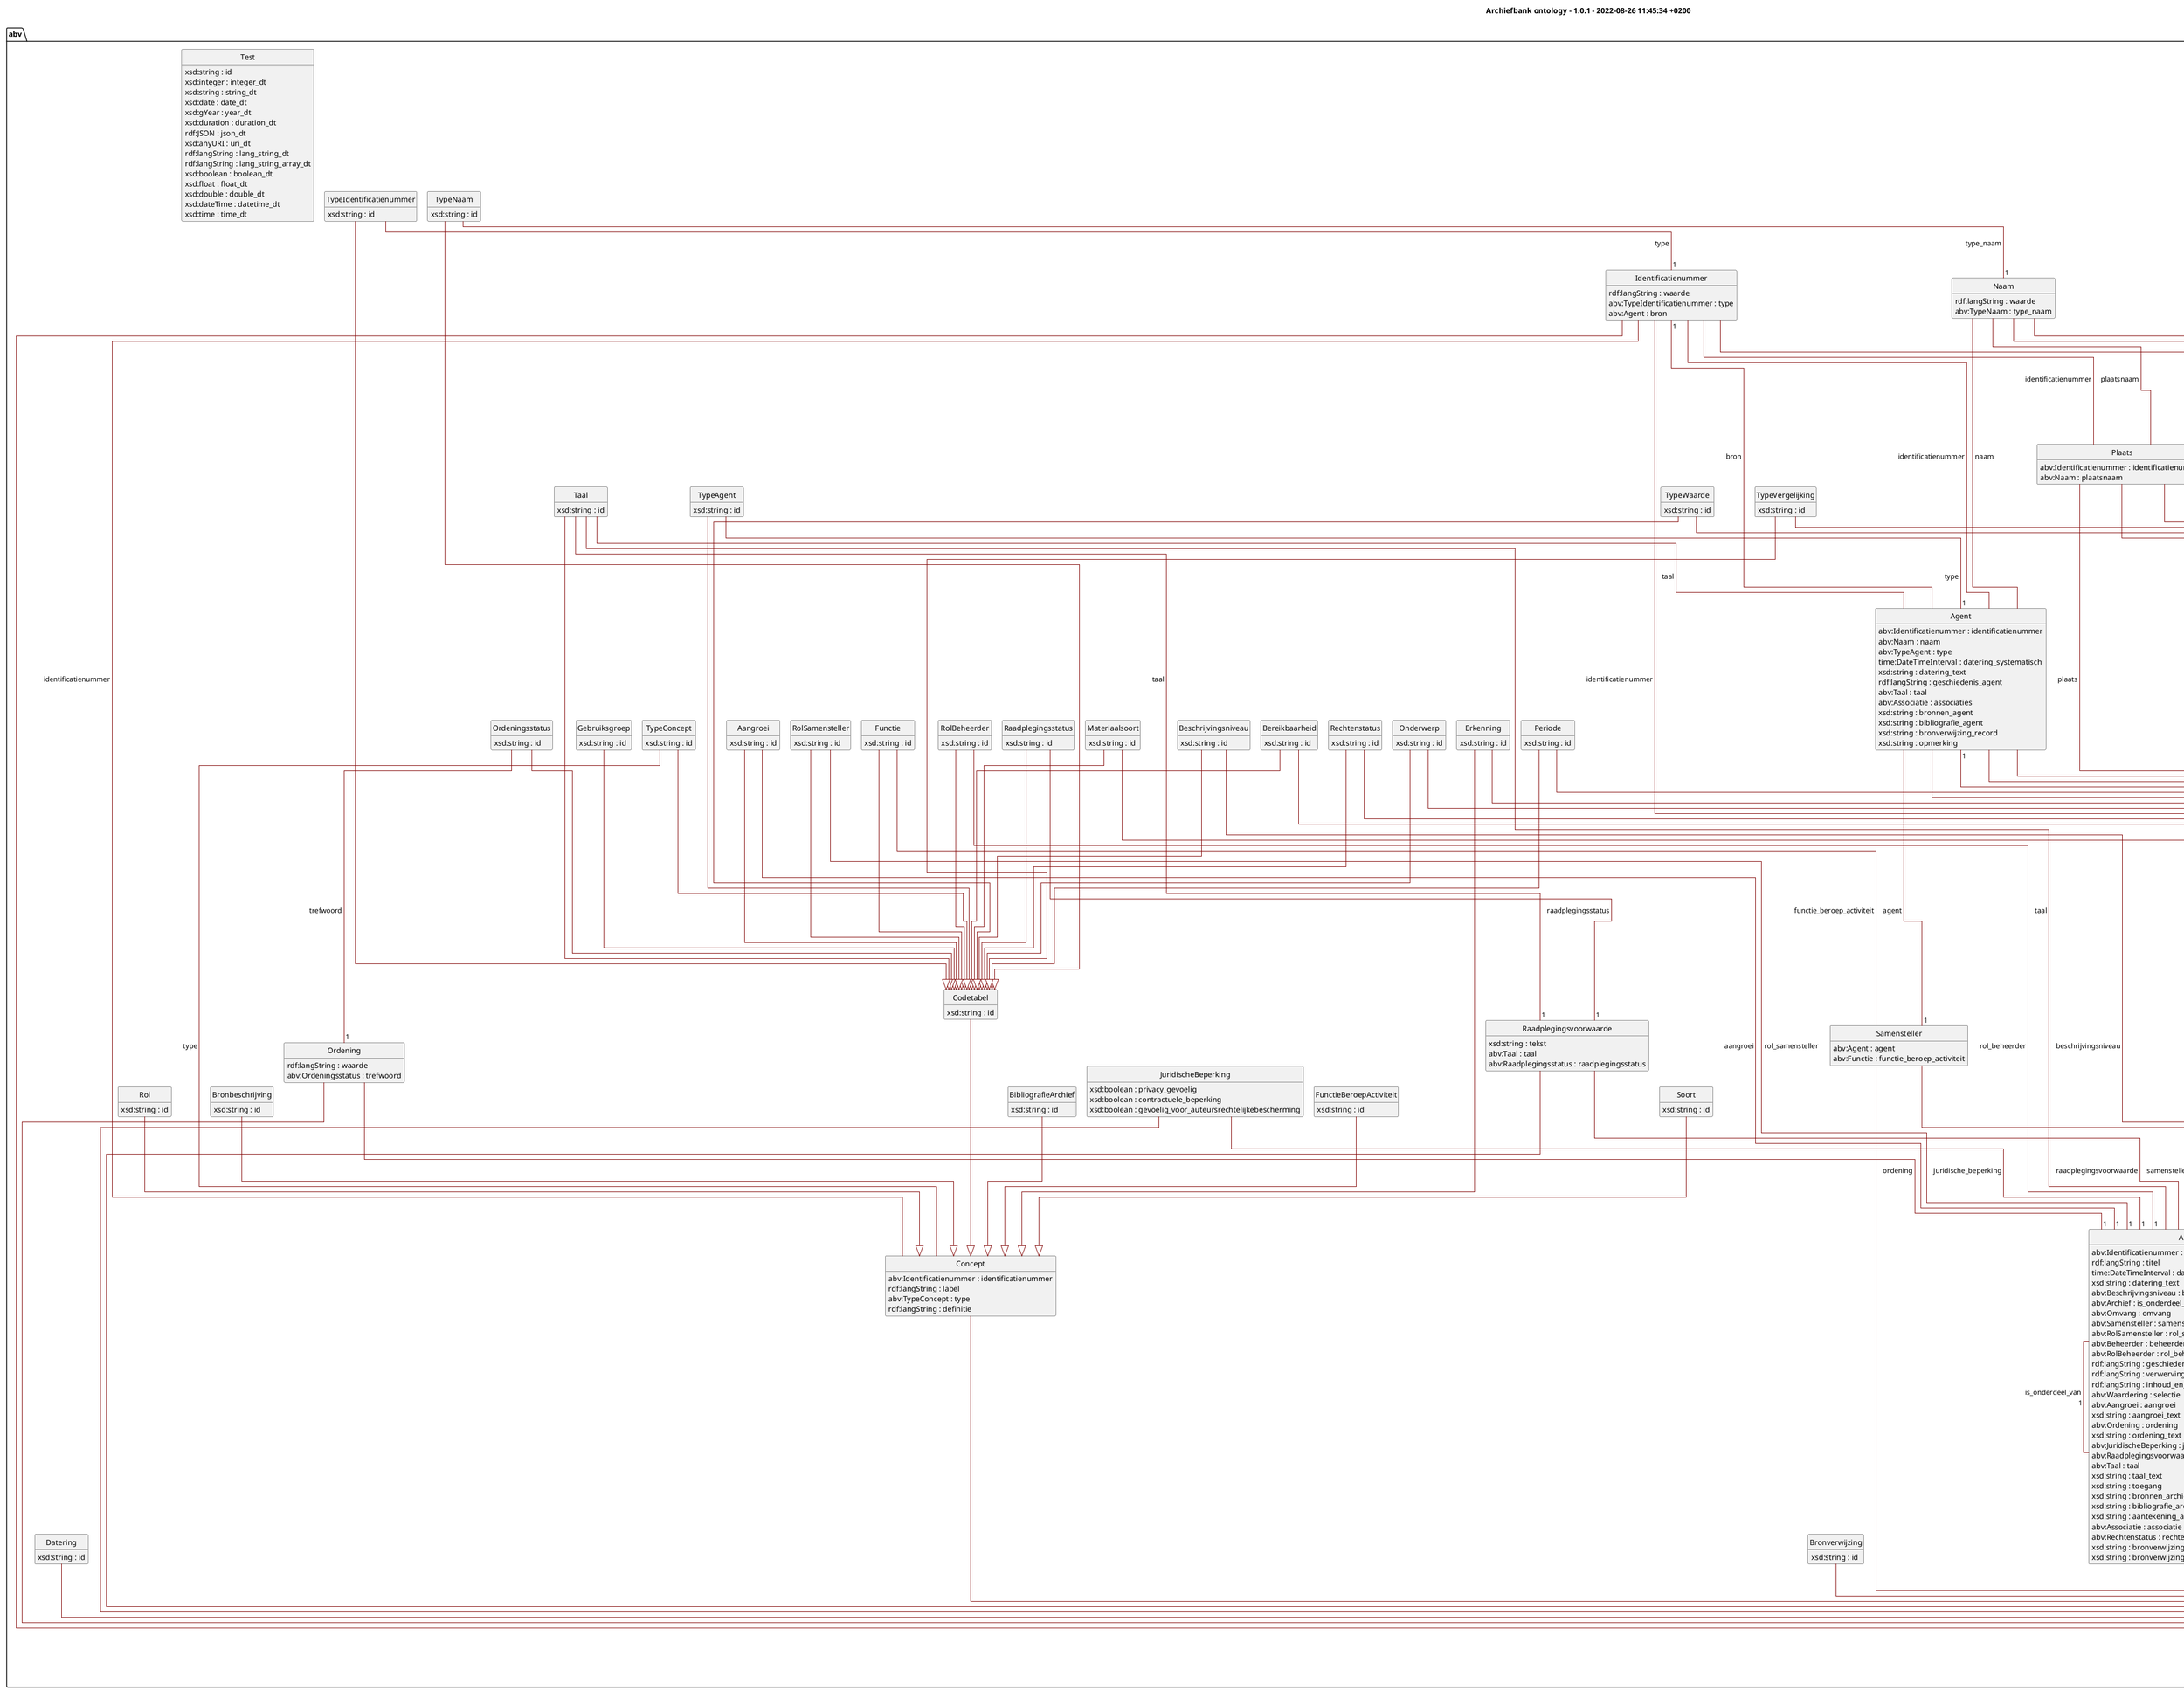 @startuml
!pragma layout elk
skinparam classFontSize 14
!define LIGHTORANGE
skinparam groupInheritance 1
skinparam componentStyle uml2
skinparam wrapMessageWidth 100
skinparam ArrowColor #Maroon

title Archiefbank ontology - 1.0.1 - 2022-08-26 11:45:34 +0200
              
package abv {

class Aangroei{
	{field} xsd:string : id 
}

Aangroei --|> Codetabel

class Adres{
	{field} xsd:string : straat_en_nummer 
	{field} abv:Plaats : gemeente 
}
Plaats - "1" Adres : gemeente >
Adres --|> EntiteitBasis

class Agent{
	{field} abv:Identificatienummer : identificatienummer 
	{field} abv:Naam : naam 
	{field} abv:TypeAgent : type 
	{field} time:DateTimeInterval : datering_systematisch 
	{field} xsd:string : datering_text 
	{field} rdf:langString : geschiedenis_agent 
	{field} abv:Taal : taal 
	{field} abv:Associatie : associaties 
	{field} xsd:string : bronnen_agent 
	{field} xsd:string : bibliografie_agent 
	{field} xsd:string : bronverwijzing_record 
	{field} xsd:string : opmerking 
}
Identificatienummer -  Agent : identificatienummer >
Naam -  Agent : naam >
TypeAgent - "1" Agent : type >
Taal -  Agent : taal >
Associatie - "1" Agent : associaties >
Agent --|> EntiteitBasis

class Archief{
	{field} abv:Identificatienummer : identificatienummer 
	{field} rdf:langString : titel 
	{field} time:DateTimeInterval : datering_systematisch 
	{field} xsd:string : datering_text 
	{field} abv:Beschrijvingsniveau : beschrijvingsniveau 
	{field} abv:Archief : is_onderdeel_van 
	{field} abv:Omvang : omvang 
	{field} abv:Samensteller : samensteller 
	{field} abv:RolSamensteller : rol_samensteller 
	{field} abv:Beheerder : beheerder 
	{field} abv:RolBeheerder : rol_beheerder 
	{field} rdf:langString : geschiedenis_archief 
	{field} rdf:langString : verwerving 
	{field} rdf:langString : inhoud_en_bereik 
	{field} abv:Waardering : selectie 
	{field} abv:Aangroei : aangroei 
	{field} xsd:string : aangroei_text 
	{field} abv:Ordening : ordening 
	{field} xsd:string : ordening_text 
	{field} abv:JuridischeBeperking : juridische_beperking 
	{field} abv:Raadplegingsvoorwaarde : raadplegingsvoorwaarde 
	{field} abv:Taal : taal 
	{field} xsd:string : taal_text 
	{field} xsd:string : toegang 
	{field} xsd:string : bronnen_archief 
	{field} xsd:string : bibliografie_archief 
	{field} xsd:string : aantekening_archivaris 
	{field} abv:Associatie : associatie 
	{field} abv:Rechtenstatus : rechtenstatus_metadata 
	{field} xsd:string : bronverwijzing_record 
	{field} xsd:string : bronverwijzing_archief 
}
Identificatienummer -  Archief : identificatienummer >
Beschrijvingsniveau - "1" Archief : beschrijvingsniveau >
Archief - "1" Archief : is_onderdeel_van >
Omvang -  Archief : omvang >
Samensteller -  Archief : samensteller >
RolSamensteller - "1" Archief : rol_samensteller >
Beheerder -  Archief : beheerder >
RolBeheerder - "1" Archief : rol_beheerder >
Waardering -  Archief : selectie >
Aangroei - "1" Archief : aangroei >
Ordening - "1" Archief : ordening >
JuridischeBeperking - "1" Archief : juridische_beperking >
Raadplegingsvoorwaarde -  Archief : raadplegingsvoorwaarde >
Taal -  Archief : taal >
Associatie - "1" Archief : associatie >
Rechtenstatus - "1" Archief : rechtenstatus_metadata >
Archief --|> EntiteitBasis

class Associatie{
	{field} abv:Plaats : plaats 
	{field} abv:Agent : agent 
	{field} abv:Periode : periode 
	{field} abv:Onderwerp : onderwerp 
}
Plaats -  Associatie : plaats >
Agent -  Associatie : agent >
Periode -  Associatie : periode >
Onderwerp -  Associatie : onderwerp >
Associatie --|> EntiteitBasis

class Beheerder{
	{field} abv:Agent : agent 
	{field} abv:Erkenning : erkenning 
	{field} abv:Adres : adres 
	{field} xsd:string : telefoon 
	{field} xsd:string : email 
	{field} xsd:string : website 
	{field} xsd:string : gebouw 
	{field} xsd:string : toegang 
	{field} xsd:string : openingsuren 
	{field} xsd:string : toegangsvoorwaarden 
	{field} abv:Bereikbaarheid : bereikbaarheid 
}
Agent - "1" Beheerder : agent >
Erkenning - "1" Beheerder : erkenning >
Adres -  Beheerder : adres >
Bereikbaarheid -  Beheerder : bereikbaarheid >
Beheerder --|> EntiteitBasis

class Bereikbaarheid{
	{field} xsd:string : id 
}

Bereikbaarheid --|> Codetabel

class Beschrijvingsniveau{
	{field} xsd:string : id 
}

Beschrijvingsniveau --|> Codetabel

class BibliografieArchief{
	{field} xsd:string : id 
}

BibliografieArchief --|> Concept

class Bronbeschrijving{
	{field} xsd:string : id 
}

Bronbeschrijving --|> Concept

class Bronverwijzing{
	{field} xsd:string : id 
}

Bronverwijzing --|> EntiteitBasis

class Codetabel{
	{field} xsd:string : id 
}

Codetabel --|> Concept

class Concept{
	{field} abv:Identificatienummer : identificatienummer 
	{field} rdf:langString : label 
	{field} abv:TypeConcept : type 
	{field} rdf:langString : definitie 
}
Identificatienummer -  Concept : identificatienummer >
TypeConcept -  Concept : type >
Concept --|> EntiteitBasis

class Datering{
	{field} xsd:string : id 
}

Datering --|> EntiteitBasis

class EntiteitBasis{
	{field} xsd:string : id 
	{field} xsd:anyURI : _audit 
}


class Erkenning{
	{field} xsd:string : id 
}

Erkenning --|> Concept

class Functie{
	{field} xsd:string : id 
}

Functie --|> Codetabel

class FunctieBeroepActiviteit{
	{field} xsd:string : id 
}

FunctieBeroepActiviteit --|> Concept

class Gebruiksgroep{
	{field} xsd:string : id 
}

Gebruiksgroep --|> Codetabel

class Identificatienummer{
	{field} rdf:langString : waarde 
	{field} abv:TypeIdentificatienummer : type 
	{field} abv:Agent : bron 
}
TypeIdentificatienummer - "1" Identificatienummer : type >
Agent - "1" Identificatienummer : bron >
Identificatienummer --|> EntiteitBasis

class JuridischeBeperking{
	{field} xsd:boolean : privacy_gevoelig 
	{field} xsd:boolean : contractuele_beperking 
	{field} xsd:boolean : gevoelig_voor_auteursrechtelijkebescherming 
}

JuridischeBeperking --|> EntiteitBasis

class Materiaalsoort{
	{field} xsd:string : id 
}

Materiaalsoort --|> Codetabel

class Naam{
	{field} rdf:langString : waarde 
	{field} abv:TypeNaam : type_naam 
}
TypeNaam - "1" Naam : type_naam >
Naam --|> EntiteitBasis

class Omvang{
	{field} rdf:langString : waarde 
	{field} abv:Materiaalsoort : trefwoord 
}
Materiaalsoort -  Omvang : trefwoord >
Omvang --|> EntiteitBasis

class Onderwerp{
	{field} xsd:string : id 
}

Onderwerp --|> Codetabel

class Ordening{
	{field} rdf:langString : waarde 
	{field} abv:Ordeningsstatus : trefwoord 
}
Ordeningsstatus - "1" Ordening : trefwoord >
Ordening --|> EntiteitBasis

class Ordeningsstatus{
	{field} xsd:string : id 
}

Ordeningsstatus --|> Codetabel

class Periode{
	{field} xsd:string : id 
}

Periode --|> Codetabel

class Plaats{
	{field} abv:Identificatienummer : identificatienummer 
	{field} abv:Naam : plaatsnaam 
}
Identificatienummer -  Plaats : identificatienummer >
Naam -  Plaats : plaatsnaam >
Plaats --|> EntiteitBasis

class Publicatie{
	{field} abv:Identificatienummer : identificatienummer 
	{field} xsd:string : bibliografische_verwijzing 
	{field} abv:Naam : auteur 
	{field} rdf:langString : titel 
	{field} xsd:string : reeks 
	{field} xsd:string : reeksnummer 
	{field} xsd:string : uitgever 
	{field} xsd:string : plaats_van_uitgave 
	{field} xsd:date : datum_uitgave 
	{field} xsd:anyURI : url 
}
Identificatienummer -  Publicatie : identificatienummer >
Naam -  Publicatie : auteur >
Publicatie --|> EntiteitBasis

class Raadplegingsstatus{
	{field} xsd:string : id 
}

Raadplegingsstatus --|> Codetabel

class Raadplegingsvoorwaarde{
	{field} xsd:string : tekst 
	{field} abv:Taal : taal 
	{field} abv:Raadplegingsstatus : raadplegingsstatus 
}
Taal - "1" Raadplegingsvoorwaarde : taal >
Raadplegingsstatus - "1" Raadplegingsvoorwaarde : raadplegingsstatus >
Raadplegingsvoorwaarde --|> EntiteitBasis

class Rechtenstatus{
	{field} xsd:string : id 
}

Rechtenstatus --|> Codetabel

class Rol{
	{field} xsd:string : id 
}

Rol --|> Concept

class RolBeheerder{
	{field} xsd:string : id 
}

RolBeheerder --|> Codetabel

class RolSamensteller{
	{field} xsd:string : id 
}

RolSamensteller --|> Codetabel

class Samensteller{
	{field} abv:Agent : agent 
	{field} abv:Functie : functie_beroep_activiteit 
}
Agent - "1" Samensteller : agent >
Functie -  Samensteller : functie_beroep_activiteit >
Samensteller --|> EntiteitBasis

class Soort{
	{field} xsd:string : id 
}

Soort --|> Concept

class Taal{
	{field} xsd:string : id 
}

Taal --|> Codetabel

class Term{
	{field} xsd:string : id 
}

Term --|> EntiteitBasis

class Toegang{
	{field} xsd:string : id 
}

Toegang --|> EntiteitBasis

class TypeAgent{
	{field} xsd:string : id 
}

TypeAgent --|> Codetabel

class TypeConcept{
	{field} xsd:string : id 
}

TypeConcept --|> Codetabel

class TypeIdentificatienummer{
	{field} xsd:string : id 
}

TypeIdentificatienummer --|> Codetabel

class TypeNaam{
	{field} xsd:string : id 
}

TypeNaam --|> Codetabel

class TypeVergelijking{
	{field} xsd:string : id 
}

TypeVergelijking --|> Codetabel

class TypeWaarde{
	{field} xsd:string : id 
}

TypeWaarde --|> Codetabel

class Vergelijking{
	{field} rdf:langString : waarde 
	{field} abv:TypeVergelijking : type_vergelijking 
}
TypeVergelijking - "1" Vergelijking : type_vergelijking >
Vergelijking --|> EntiteitBasis

class Waarde{
	{field} xsd:string : id 
	{field} rdf:langString : waarde 
	{field} abv:TypeWaarde : type_waarde 
}
TypeWaarde - "1" Waarde : type_waarde >
Waarde --|> EntiteitBasis

class Waardering{
	{field} rdf:langString : waardestelling 
	{field} abv:Waarde : waarde 
	{field} abv:Vergelijking : vergelijking 
	{field} xsd:date : datum_waardering 
	{field} xsd:string : bron_waardering 
	{field} xsd:string : bijdragers 
	{field} xsd:string : opmerkingen 
}
Waarde -  Waardering : waarde >
Vergelijking -  Waardering : vergelijking >
Waardering --|> EntiteitBasis

class Test{
	{field} xsd:string : id 
	{field} xsd:integer : integer_dt 
	{field} xsd:string : string_dt 
	{field} xsd:date : date_dt 
	{field} xsd:gYear : year_dt 
	{field} xsd:duration : duration_dt 
	{field} rdf:JSON : json_dt 
	{field} xsd:anyURI : uri_dt 
	{field} rdf:langString : lang_string_dt 
	{field} rdf:langString : lang_string_array_dt 
	{field} xsd:boolean : boolean_dt 
	{field} xsd:float : float_dt 
	{field} xsd:double : double_dt 
	{field} xsd:dateTime : datetime_dt 
	{field} xsd:time : time_dt 
}


hide circle
hide methods
hide empty members
@enduml
          
